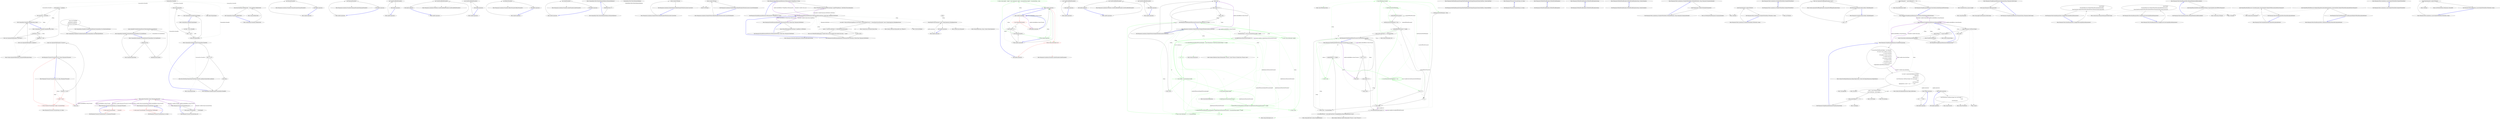 digraph  {
n35 [label="CommandLine.NameInfo", span=""];
n0 [cluster="CommandLine.NameInfo.NameInfo(string, string)", label="Entry CommandLine.NameInfo.NameInfo(string, string)", span="20-20"];
n1 [cluster="CommandLine.NameInfo.NameInfo(string, string)", label="shortName == null", span="22-22"];
n3 [cluster="CommandLine.NameInfo.NameInfo(string, string)", label="longName == null", span="23-23"];
n5 [cluster="CommandLine.NameInfo.NameInfo(string, string)", label="this.longName = longName", span="25-25"];
n6 [cluster="CommandLine.NameInfo.NameInfo(string, string)", label="this.shortName = shortName", span="26-26"];
n2 [cluster="CommandLine.NameInfo.NameInfo(string, string)", label="throw new ArgumentNullException(''shortName'');", span="22-22"];
n4 [cluster="CommandLine.NameInfo.NameInfo(string, string)", label="throw new ArgumentNullException(''longName'');", span="23-23"];
n7 [cluster="CommandLine.NameInfo.NameInfo(string, string)", label="Exit CommandLine.NameInfo.NameInfo(string, string)", span="20-20"];
n8 [cluster="System.ArgumentNullException.ArgumentNullException(string)", label="Entry System.ArgumentNullException.ArgumentNullException(string)", span="0-0"];
n9 [cluster="CommandLine.NameInfo.FromOptionSpecification(CommandLine.Core.OptionSpecification)", label="Entry CommandLine.NameInfo.FromOptionSpecification(CommandLine.Core.OptionSpecification)", span="60-60"];
n10 [cluster="CommandLine.NameInfo.FromOptionSpecification(CommandLine.Core.OptionSpecification)", label="return new NameInfo(\r\n                specification.LongName,\r\n                specification.ShortName);", span="62-64"];
n11 [cluster="CommandLine.NameInfo.FromOptionSpecification(CommandLine.Core.OptionSpecification)", label="Exit CommandLine.NameInfo.FromOptionSpecification(CommandLine.Core.OptionSpecification)", span="60-60"];
n12 [cluster="CommandLine.NameInfo.FromSpecification(CommandLine.Core.Specification)", label="Entry CommandLine.NameInfo.FromSpecification(CommandLine.Core.Specification)", span="67-67"];
n13 [cluster="CommandLine.NameInfo.FromSpecification(CommandLine.Core.Specification)", label="specification.Tag", span="69-69"];
n15 [cluster="CommandLine.NameInfo.FromSpecification(CommandLine.Core.Specification)", label="return NameInfo.FromOptionSpecification((OptionSpecification)specification);", span="72-72"];
n14 [cluster="CommandLine.NameInfo.FromSpecification(CommandLine.Core.Specification)", label="SpecificationType.Option", span="71-71"];
n16 [cluster="CommandLine.NameInfo.FromSpecification(CommandLine.Core.Specification)", label="return NameInfo.EmptyName;", span="74-74"];
n17 [cluster="CommandLine.NameInfo.FromSpecification(CommandLine.Core.Specification)", label="Exit CommandLine.NameInfo.FromSpecification(CommandLine.Core.Specification)", span="67-67"];
n18 [cluster="CommandLine.NameInfo.Equals(object)", label="Entry CommandLine.NameInfo.Equals(object)", span="83-83"];
n19 [cluster="CommandLine.NameInfo.Equals(object)", label="var other = obj as NameInfo", span="85-85"];
n22 [cluster="CommandLine.NameInfo.Equals(object)", label="return base.Equals(obj);", span="91-91"];
n20 [cluster="CommandLine.NameInfo.Equals(object)", label="other != null", span="86-86"];
n21 [cluster="CommandLine.NameInfo.Equals(object)", label="return this.Equals(other);", span="88-88"];
n23 [cluster="CommandLine.NameInfo.Equals(object)", label="Exit CommandLine.NameInfo.Equals(object)", span="83-83"];
n25 [cluster="object.Equals(object)", label="Entry object.Equals(object)", span="0-0"];
n24 [cluster="CommandLine.NameInfo.Equals(CommandLine.NameInfo)", label="Entry CommandLine.NameInfo.Equals(CommandLine.NameInfo)", span="108-108"];
n26 [cluster="CommandLine.NameInfo.GetHashCode()", label="Entry CommandLine.NameInfo.GetHashCode()", span="98-98"];
n27 [cluster="CommandLine.NameInfo.GetHashCode()", label="return this.ShortName.GetHashCode() ^ this.LongName.GetHashCode();", span="100-100"];
n28 [cluster="CommandLine.NameInfo.GetHashCode()", label="Exit CommandLine.NameInfo.GetHashCode()", span="98-98"];
n29 [cluster="string.GetHashCode()", label="Entry string.GetHashCode()", span="0-0"];
n30 [cluster="CommandLine.NameInfo.Equals(CommandLine.NameInfo)", label="other == null", span="110-110"];
n32 [cluster="CommandLine.NameInfo.Equals(CommandLine.NameInfo)", label="return this.ShortName.Equals(other.ShortName) && this.LongName.Equals(other.LongName);", span="115-115"];
n31 [cluster="CommandLine.NameInfo.Equals(CommandLine.NameInfo)", label="return false;", span="112-112"];
n33 [cluster="CommandLine.NameInfo.Equals(CommandLine.NameInfo)", label="Exit CommandLine.NameInfo.Equals(CommandLine.NameInfo)", span="108-108"];
n34 [cluster="string.Equals(string)", label="Entry string.Equals(string)", span="0-0"];
m0_7 [cluster="Humanizer.Localisation.Formatters.RussianFormatter.RussianFormatter()", file="Configurator.cs", label="Entry Humanizer.Localisation.Formatters.RussianFormatter.RussianFormatter()", span="4-4"];
m0_3 [cluster="Humanizer.Localisation.Formatters.RomanianFormatter.RomanianFormatter()", file="Configurator.cs", label="Entry Humanizer.Localisation.Formatters.RomanianFormatter.RomanianFormatter()", span="2-2"];
m0_19 [cluster="Humanizer.Localisation.Formatters.CzechSlovakPolishFormatter.CzechSlovakPolishFormatter()", file="Configurator.cs", label="Entry Humanizer.Localisation.Formatters.CzechSlovakPolishFormatter.CzechSlovakPolishFormatter()", span="2-2"];
m0_15 [cluster="Humanizer.Localisation.Formatters.HebrewFormatter.HebrewFormatter()", file="Configurator.cs", label="Entry Humanizer.Localisation.Formatters.HebrewFormatter.HebrewFormatter()", span="2-2"];
m0_11 [cluster="Humanizer.Localisation.Formatters.ArabicFormatter.ArabicFormatter()", file="Configurator.cs", label="Entry Humanizer.Localisation.Formatters.ArabicFormatter.ArabicFormatter()", span="2-2"];
m0_23 [cluster="lambda expression", file="Configurator.cs", label="Entry lambda expression", span="22-22"];
m0_0 [cluster="lambda expression", file="Configurator.cs", label="Entry lambda expression", span="16-16"];
m0_1 [cluster="lambda expression", file="Configurator.cs", label="new RomanianFormatter()", span="16-16"];
m0_2 [cluster="lambda expression", file="Configurator.cs", label="Exit lambda expression", span="16-16"];
m0_4 [cluster="lambda expression", file="Configurator.cs", label="Entry lambda expression", span="17-17"];
m0_5 [cluster="lambda expression", file="Configurator.cs", label="new RussianFormatter()", span="17-17"];
m0_6 [cluster="lambda expression", file="Configurator.cs", label="Exit lambda expression", span="17-17"];
m0_8 [cluster="lambda expression", file="Configurator.cs", label="Entry lambda expression", span="18-18"];
m0_9 [cluster="lambda expression", file="Configurator.cs", label="new ArabicFormatter()", span="18-18"];
m0_10 [cluster="lambda expression", file="Configurator.cs", label="Exit lambda expression", span="18-18"];
m0_12 [cluster="lambda expression", file="Configurator.cs", label="Entry lambda expression", span="19-19"];
m0_13 [cluster="lambda expression", file="Configurator.cs", label="new HebrewFormatter()", span="19-19"];
m0_14 [cluster="lambda expression", file="Configurator.cs", label="Exit lambda expression", span="19-19"];
m0_16 [cluster="lambda expression", file="Configurator.cs", label="Entry lambda expression", span="20-20"];
m0_17 [cluster="lambda expression", file="Configurator.cs", label="new CzechSlovakPolishFormatter()", span="20-20"];
m0_18 [cluster="lambda expression", file="Configurator.cs", label="Exit lambda expression", span="20-20"];
m0_20 [cluster="lambda expression", file="Configurator.cs", label="Entry lambda expression", span="21-21"];
m0_21 [cluster="lambda expression", file="Configurator.cs", label="new CzechSlovakPolishFormatter()", span="21-21"];
m0_22 [cluster="lambda expression", file="Configurator.cs", label="Exit lambda expression", span="21-21"];
m0_24 [cluster="lambda expression", file="Configurator.cs", label="new CzechSlovakPolishFormatter()", span="22-22"];
m0_25 [cluster="lambda expression", file="Configurator.cs", label="Exit lambda expression", span="22-22"];
m1_0 [cluster="CommandLine.Tests.Mocks.BooleanSetOptions.BooleanSetOptions()", file="DateHumanizeTests.cs", label="Entry CommandLine.Tests.Mocks.BooleanSetOptions.BooleanSetOptions()", span="35-35"];
m1_1 [cluster="CommandLine.Tests.Mocks.BooleanSetOptions.BooleanSetOptions()", file="DateHumanizeTests.cs", label="NonBooleanValue = 0", span="37-37"];
m1_2 [cluster="CommandLine.Tests.Mocks.BooleanSetOptions.BooleanSetOptions()", file="DateHumanizeTests.cs", label="Exit CommandLine.Tests.Mocks.BooleanSetOptions.BooleanSetOptions()", span="35-35"];
m1_3 [file="DateHumanizeTests.cs", label="CommandLine.Tests.Mocks.BooleanSetOptions", span=""];
m2_3 [cluster="int.ToString()", file="DefaultDateTimeHumanizeStrategy.cs", label="Entry int.ToString()", span="0-0"];
m2_0 [cluster="Humanizer.Localisation.NumberToWords.DefaultNumberToWordsConverter.Convert(int)", file="DefaultDateTimeHumanizeStrategy.cs", label="Entry Humanizer.Localisation.NumberToWords.DefaultNumberToWordsConverter.Convert(int)", span="4-4"];
m2_1 [cluster="Humanizer.Localisation.NumberToWords.DefaultNumberToWordsConverter.Convert(int)", file="DefaultDateTimeHumanizeStrategy.cs", label="return number.ToString();", span="6-6"];
m2_2 [cluster="Humanizer.Localisation.NumberToWords.DefaultNumberToWordsConverter.Convert(int)", file="DefaultDateTimeHumanizeStrategy.cs", label="Exit Humanizer.Localisation.NumberToWords.DefaultNumberToWordsConverter.Convert(int)", span="4-4"];
m2_4 [cluster="Humanizer.Localisation.NumberToWords.DefaultNumberToWordsConverter.ConvertToOrdinal(int)", file="DefaultDateTimeHumanizeStrategy.cs", label="Entry Humanizer.Localisation.NumberToWords.DefaultNumberToWordsConverter.ConvertToOrdinal(int)", span="9-9"];
m2_5 [cluster="Humanizer.Localisation.NumberToWords.DefaultNumberToWordsConverter.ConvertToOrdinal(int)", file="DefaultDateTimeHumanizeStrategy.cs", label="return number.ToString();", span="11-11"];
m2_6 [cluster="Humanizer.Localisation.NumberToWords.DefaultNumberToWordsConverter.ConvertToOrdinal(int)", file="DefaultDateTimeHumanizeStrategy.cs", label="Exit Humanizer.Localisation.NumberToWords.DefaultNumberToWordsConverter.ConvertToOrdinal(int)", span="9-9"];
m4_0 [cluster="Humanizer.EnumDehumanizeExtensions.DehumanizeTo<TTargetEnum>(string)", file="EnumDehumanizeExtensions.cs", label="Entry Humanizer.EnumDehumanizeExtensions.DehumanizeTo<TTargetEnum>(string)", span="15-15"];
m4_1 [cluster="Humanizer.EnumDehumanizeExtensions.DehumanizeTo<TTargetEnum>(string)", file="EnumDehumanizeExtensions.cs", label="return (TTargetEnum)DehumanizeToPrivate(input, typeof(TTargetEnum), OnNoMatch.ThrowsException);", span="18-18"];
m4_2 [cluster="Humanizer.EnumDehumanizeExtensions.DehumanizeTo<TTargetEnum>(string)", file="EnumDehumanizeExtensions.cs", label="Exit Humanizer.EnumDehumanizeExtensions.DehumanizeTo<TTargetEnum>(string)", span="15-15"];
m4_4 [cluster="Humanizer.EnumDehumanizeExtensions.DehumanizeTo(string, System.Type, Humanizer.OnNoMatch)", file="EnumDehumanizeExtensions.cs", label="Entry Humanizer.EnumDehumanizeExtensions.DehumanizeTo(string, System.Type, Humanizer.OnNoMatch)", span="30-30"];
m4_5 [cluster="Humanizer.EnumDehumanizeExtensions.DehumanizeTo(string, System.Type, Humanizer.OnNoMatch)", file="EnumDehumanizeExtensions.cs", label="return (Enum)DehumanizeToPrivate(input, targetEnum, onNoMatch);", span="32-32"];
m4_6 [cluster="Humanizer.EnumDehumanizeExtensions.DehumanizeTo(string, System.Type, Humanizer.OnNoMatch)", file="EnumDehumanizeExtensions.cs", label="Exit Humanizer.EnumDehumanizeExtensions.DehumanizeTo(string, System.Type, Humanizer.OnNoMatch)", span="30-30"];
m4_3 [cluster="Humanizer.EnumDehumanizeExtensions.DehumanizeToPrivate(string, System.Type, Humanizer.OnNoMatch)", file="EnumDehumanizeExtensions.cs", label="Entry Humanizer.EnumDehumanizeExtensions.DehumanizeToPrivate(string, System.Type, Humanizer.OnNoMatch)", span="35-35"];
m4_7 [cluster="Humanizer.EnumDehumanizeExtensions.DehumanizeToPrivate(string, System.Type, Humanizer.OnNoMatch)", file="EnumDehumanizeExtensions.cs", label="var match = Enum.GetValues(targetEnum).Cast<Enum>().FirstOrDefault(value => string.Equals(value.Humanize(), input, StringComparison.OrdinalIgnoreCase))", span="37-37"];
m4_8 [cluster="Humanizer.EnumDehumanizeExtensions.DehumanizeToPrivate(string, System.Type, Humanizer.OnNoMatch)", file="EnumDehumanizeExtensions.cs", label="match == null && onNoMatch == OnNoMatch.ThrowsException", span="39-39"];
m4_9 [cluster="Humanizer.EnumDehumanizeExtensions.DehumanizeToPrivate(string, System.Type, Humanizer.OnNoMatch)", file="EnumDehumanizeExtensions.cs", label="throw new NoMatchFoundException(''Couldn't find any enum member that matches the string '' + input);", span="40-40"];
m4_10 [cluster="Humanizer.EnumDehumanizeExtensions.DehumanizeToPrivate(string, System.Type, Humanizer.OnNoMatch)", file="EnumDehumanizeExtensions.cs", label="return match;", span="42-42"];
m4_11 [cluster="Humanizer.EnumDehumanizeExtensions.DehumanizeToPrivate(string, System.Type, Humanizer.OnNoMatch)", file="EnumDehumanizeExtensions.cs", label="Exit Humanizer.EnumDehumanizeExtensions.DehumanizeToPrivate(string, System.Type, Humanizer.OnNoMatch)", span="35-35"];
m4_12 [cluster="System.Enum.GetValues(System.Type)", file="EnumDehumanizeExtensions.cs", label="Entry System.Enum.GetValues(System.Type)", span="0-0"];
m4_13 [cluster="System.Collections.IEnumerable.Cast<TResult>()", file="EnumDehumanizeExtensions.cs", label="Entry System.Collections.IEnumerable.Cast<TResult>()", span="0-0"];
m4_15 [cluster="Humanizer.NoMatchFoundException.NoMatchFoundException(string)", file="EnumDehumanizeExtensions.cs", label="Entry Humanizer.NoMatchFoundException.NoMatchFoundException(string)", span="13-13"];
m4_19 [cluster="System.Enum.Humanize()", file="EnumDehumanizeExtensions.cs", label="Entry System.Enum.Humanize()", span="15-15"];
m4_16 [cluster="lambda expression", file="EnumDehumanizeExtensions.cs", label="Entry lambda expression", span="37-37"];
m4_17 [cluster="lambda expression", file="EnumDehumanizeExtensions.cs", label="string.Equals(value.Humanize(), input, StringComparison.OrdinalIgnoreCase)", span="37-37"];
m4_18 [cluster="lambda expression", file="EnumDehumanizeExtensions.cs", label="Exit lambda expression", span="37-37"];
m4_20 [cluster="string.Equals(string, string, System.StringComparison)", file="EnumDehumanizeExtensions.cs", label="Entry string.Equals(string, string, System.StringComparison)", span="0-0"];
m4_14 [cluster="Unk.FirstOrDefault", file="EnumDehumanizeExtensions.cs", label="Entry Unk.FirstOrDefault", span=""];
m4_21 [file="EnumDehumanizeExtensions.cs", label=string, span=""];
m6_7 [cluster="Humanizer.FixedLengthTruncator.Truncate(string, int, string)", color=green, community=0, file="FixedLengthTruncator.cs", label="0: return value.Length > length ? value.Substring(0, length - truncationString.Length) + truncationString : value;", span="18-18"];
m6_3 [cluster="Humanizer.FixedLengthTruncator.Truncate(string, int, string)", file="FixedLengthTruncator.cs", label="value.Length == 0", span="12-12"];
m6_0 [cluster="lambda expression", file="FixedLengthTruncator.cs", label="Entry lambda expression", span="16-16"];
m6_6 [cluster="lambda expression", color=green, community=0, file="FixedLengthTruncator.cs", label="0: Exit lambda expression", span="17-17"];
m6_5 [cluster="lambda expression", file="FixedLengthTruncator.cs", label="new RussianFormatter()", span="17-17"];
m6_1 [cluster="lambda expression", color=red, community=0, file="FixedLengthTruncator.cs", label="0: new RomanianFormatter()", span="16-16"];
m6_4 [cluster="lambda expression", file="FixedLengthTruncator.cs", label="Entry lambda expression", span="17-17"];
m6_2 [cluster="lambda expression", file="FixedLengthTruncator.cs", label="Exit lambda expression", span="16-16"];
m6_8 [cluster="lambda expression", file="FixedLengthTruncator.cs", label="Entry lambda expression", span="18-18"];
m6_15 [cluster="Humanizer.Localisation.Formatters.CzechSlovakPolishFormatter.CzechSlovakPolishFormatter()", file="FixedLengthTruncator.cs", label="Entry Humanizer.Localisation.Formatters.CzechSlovakPolishFormatter.CzechSlovakPolishFormatter()", span="2-2"];
m6_11 [cluster="Humanizer.Localisation.Formatters.ArabicFormatter.ArabicFormatter()", file="FixedLengthTruncator.cs", label="Entry Humanizer.Localisation.Formatters.ArabicFormatter.ArabicFormatter()", span="2-2"];
m6_19 [cluster="lambda expression", file="FixedLengthTruncator.cs", label="Entry lambda expression", span="21-21"];
m6_9 [cluster="string.Substring(int, int)", color=red, community=0, file="FixedLengthTruncator.cs", label="2: Entry string.Substring(int, int)", span="0-0"];
m6_10 [cluster="lambda expression", file="FixedLengthTruncator.cs", label="Exit lambda expression", span="18-18"];
m6_12 [cluster="lambda expression", file="FixedLengthTruncator.cs", label="Entry lambda expression", span="19-19"];
m6_13 [cluster="lambda expression", file="FixedLengthTruncator.cs", label="new CzechSlovakPolishFormatter()", span="19-19"];
m6_14 [cluster="lambda expression", file="FixedLengthTruncator.cs", label="Exit lambda expression", span="19-19"];
m6_16 [cluster="lambda expression", file="FixedLengthTruncator.cs", label="Entry lambda expression", span="20-20"];
m6_17 [cluster="lambda expression", file="FixedLengthTruncator.cs", label="new CzechSlovakPolishFormatter()", span="20-20"];
m6_18 [cluster="lambda expression", file="FixedLengthTruncator.cs", label="Exit lambda expression", span="20-20"];
m6_20 [cluster="lambda expression", file="FixedLengthTruncator.cs", label="new CzechSlovakPolishFormatter()", span="21-21"];
m6_21 [cluster="lambda expression", file="FixedLengthTruncator.cs", label="Exit lambda expression", span="21-21"];
m7_2 [cluster="Humanizer.FixedNumberOfCharactersTruncator.Truncate(string, int, string)", file="FixedNumberOfCharactersTruncator.cs", label="return null;", span="13-13"];
m7_3 [cluster="Humanizer.FixedNumberOfCharactersTruncator.Truncate(string, int, string)", file="FixedNumberOfCharactersTruncator.cs", label="value.Length == 0", span="15-15"];
m7_0 [cluster="Humanizer.Localisation.NumberToWords.INumberToWordsConverter.Convert(int)", file="FixedNumberOfCharactersTruncator.cs", label="Entry Humanizer.Localisation.NumberToWords.INumberToWordsConverter.Convert(int)", span="12-12"];
m7_6 [cluster="Humanizer.FixedNumberOfCharactersTruncator.Truncate(string, int, string)", color=green, community=0, file="FixedNumberOfCharactersTruncator.cs", label="0: return value.Substring(0, length);", span="19-19"];
m7_5 [cluster="Humanizer.FixedNumberOfCharactersTruncator.Truncate(string, int, string)", file="FixedNumberOfCharactersTruncator.cs", label="truncationString == null || truncationString.Length > length", span="18-18"];
m7_8 [cluster="Humanizer.FixedNumberOfCharactersTruncator.Truncate(string, int, string)", color=green, community=0, file="FixedNumberOfCharactersTruncator.cs", label="2: var numberOfCharactersEqualToTruncateLength = value.ToCharArray().Count(Char.IsLetterOrDigit) == length", span="23-23"];
m7_7 [cluster="Humanizer.FixedNumberOfCharactersTruncator.Truncate(string, int, string)", file="FixedNumberOfCharactersTruncator.cs", label="var alphaNumericalCharactersProcessed = 0", span="21-21"];
m7_9 [cluster="Humanizer.FixedNumberOfCharactersTruncator.Truncate(string, int, string)", color=green, community=0, file="FixedNumberOfCharactersTruncator.cs", label="2: var i = 0", span="25-25"];
m7_13 [cluster="Humanizer.FixedNumberOfCharactersTruncator.Truncate(string, int, string)", color=green, community=0, file="FixedNumberOfCharactersTruncator.cs", label="1: numberOfCharactersEqualToTruncateLength && alphaNumericalCharactersProcessed == length", span="30-30"];
m7_15 [cluster="Humanizer.FixedNumberOfCharactersTruncator.Truncate(string, int, string)", color=green, community=0, file="FixedNumberOfCharactersTruncator.cs", label="2: !numberOfCharactersEqualToTruncateLength && alphaNumericalCharactersProcessed + truncationString.Length == length", span="33-33"];
m7_10 [cluster="Humanizer.FixedNumberOfCharactersTruncator.Truncate(string, int, string)", color=green, community=0, file="FixedNumberOfCharactersTruncator.cs", label="1: i < value.Length - truncationString.Length", span="25-25"];
m7_17 [cluster="Humanizer.FixedNumberOfCharactersTruncator.Truncate(string, int, string)", color=green, community=0, file="FixedNumberOfCharactersTruncator.cs", label="2: i++", span="25-25"];
m7_11 [cluster="Humanizer.FixedNumberOfCharactersTruncator.Truncate(string, int, string)", color=green, community=0, file="FixedNumberOfCharactersTruncator.cs", label="2: Char.IsLetterOrDigit(value[i])", span="27-27"];
m7_18 [cluster="Humanizer.FixedNumberOfCharactersTruncator.Truncate(string, int, string)", file="FixedNumberOfCharactersTruncator.cs", label="return value;", span="37-37"];
m7_12 [cluster="Humanizer.FixedNumberOfCharactersTruncator.Truncate(string, int, string)", color=green, community=0, file="FixedNumberOfCharactersTruncator.cs", label="2: alphaNumericalCharactersProcessed++", span="28-28"];
m7_14 [cluster="Humanizer.FixedNumberOfCharactersTruncator.Truncate(string, int, string)", color=green, community=0, file="FixedNumberOfCharactersTruncator.cs", label="3: return value;", span="31-31"];
m7_16 [cluster="Humanizer.FixedNumberOfCharactersTruncator.Truncate(string, int, string)", color=green, community=0, file="FixedNumberOfCharactersTruncator.cs", label="0: return value.Substring(0, i + 1) + truncationString;", span="34-34"];
m7_1 [cluster="Humanizer.Localisation.NumberToWords.INumberToWordsConverter.Convert(int)", file="FixedNumberOfCharactersTruncator.cs", label="Exit Humanizer.Localisation.NumberToWords.INumberToWordsConverter.Convert(int)", span="12-12"];
m7_4 [cluster="Humanizer.FixedNumberOfCharactersTruncator.Truncate(string, int, string)", file="FixedNumberOfCharactersTruncator.cs", label="return value;", span="16-16"];
m7_19 [cluster="Humanizer.FixedNumberOfCharactersTruncator.Truncate(string, int, string)", file="FixedNumberOfCharactersTruncator.cs", label="Exit Humanizer.FixedNumberOfCharactersTruncator.Truncate(string, int, string)", span="10-10"];
m7_22 [cluster="System.Collections.Generic.IEnumerable<TSource>.Count<TSource>(System.Func<TSource, bool>)", file="FixedNumberOfCharactersTruncator.cs", label="Entry System.Collections.Generic.IEnumerable<TSource>.Count<TSource>(System.Func<TSource, bool>)", span="0-0"];
m7_23 [cluster="char.IsLetterOrDigit(char)", file="FixedNumberOfCharactersTruncator.cs", label="Entry char.IsLetterOrDigit(char)", span="0-0"];
m7_20 [cluster="string.Substring(int, int)", file="FixedNumberOfCharactersTruncator.cs", label="Entry string.Substring(int, int)", span="0-0"];
m7_21 [cluster="string.ToCharArray()", file="FixedNumberOfCharactersTruncator.cs", label="Entry string.ToCharArray()", span="0-0"];
m8_24 [cluster="char.IsWhiteSpace(char)", file="FixedNumberOfWordsTruncator.cs", label="Entry char.IsWhiteSpace(char)", span="0-0"];
m8_22 [cluster="string.Split(char[], System.StringSplitOptions)", file="FixedNumberOfWordsTruncator.cs", label="Entry string.Split(char[], System.StringSplitOptions)", span="0-0"];
m8_0 [cluster="Humanizer.FixedNumberOfWordsTruncator.Truncate(string, int, string)", file="FixedNumberOfWordsTruncator.cs", label="Entry Humanizer.FixedNumberOfWordsTruncator.Truncate(string, int, string)", span="10-10"];
m8_8 [cluster="Humanizer.FixedNumberOfWordsTruncator.Truncate(string, int, string)", color=green, community=0, file="FixedNumberOfWordsTruncator.cs", label="3: return value;", span="22-22"];
m8_7 [cluster="Humanizer.FixedNumberOfWordsTruncator.Truncate(string, int, string)", file="FixedNumberOfWordsTruncator.cs", label="numberOfWords <= length", span="21-21"];
m8_12 [cluster="Humanizer.FixedNumberOfWordsTruncator.Truncate(string, int, string)", color=green, community=0, file="FixedNumberOfWordsTruncator.cs", label="2: Char.IsWhiteSpace(value[i])", span="28-28"];
m8_11 [cluster="Humanizer.FixedNumberOfWordsTruncator.Truncate(string, int, string)", file="FixedNumberOfWordsTruncator.cs", label="i < value.Length", span="26-26"];
m8_10 [cluster="Humanizer.FixedNumberOfWordsTruncator.Truncate(string, int, string)", file="FixedNumberOfWordsTruncator.cs", label="var i = 0", span="26-26"];
m8_13 [cluster="Humanizer.FixedNumberOfWordsTruncator.Truncate(string, int, string)", color=green, community=0, file="FixedNumberOfWordsTruncator.cs", label="1: !lastCharactersWasWhiteSpace", span="30-30"];
m8_18 [cluster="Humanizer.FixedNumberOfWordsTruncator.Truncate(string, int, string)", file="FixedNumberOfWordsTruncator.cs", label="lastCharactersWasWhiteSpace = false", span="40-40"];
m8_9 [cluster="Humanizer.FixedNumberOfWordsTruncator.Truncate(string, int, string)", color=green, community=0, file="FixedNumberOfWordsTruncator.cs", label="2: var lastCharactersWasWhiteSpace = true", span="24-24"];
m8_14 [cluster="Humanizer.FixedNumberOfWordsTruncator.Truncate(string, int, string)", file="FixedNumberOfWordsTruncator.cs", label="numberOfWordsProcessed++", span="31-31"];
m8_15 [cluster="Humanizer.FixedNumberOfWordsTruncator.Truncate(string, int, string)", file="FixedNumberOfWordsTruncator.cs", label="lastCharactersWasWhiteSpace = true", span="33-33"];
m8_1 [cluster="Humanizer.FixedNumberOfWordsTruncator.Truncate(string, int, string)", file="FixedNumberOfWordsTruncator.cs", label="value == null", span="12-12"];
m8_3 [cluster="Humanizer.FixedNumberOfWordsTruncator.Truncate(string, int, string)", file="FixedNumberOfWordsTruncator.cs", label="value.Length == 0", span="15-15"];
m8_4 [cluster="Humanizer.FixedNumberOfWordsTruncator.Truncate(string, int, string)", file="FixedNumberOfWordsTruncator.cs", label="return value;", span="16-16"];
m8_6 [cluster="Humanizer.FixedNumberOfWordsTruncator.Truncate(string, int, string)", file="FixedNumberOfWordsTruncator.cs", label="var numberOfWords = value.Split((char[])null, StringSplitOptions.RemoveEmptyEntries).Count()", span="19-19"];
m8_16 [cluster="Humanizer.FixedNumberOfWordsTruncator.Truncate(string, int, string)", file="FixedNumberOfWordsTruncator.cs", label="numberOfWordsProcessed == length", span="35-35"];
m8_17 [cluster="Humanizer.FixedNumberOfWordsTruncator.Truncate(string, int, string)", file="FixedNumberOfWordsTruncator.cs", label="return value.Substring(0, i) + truncationString;", span="36-36"];
m8_20 [cluster="Humanizer.FixedNumberOfWordsTruncator.Truncate(string, int, string)", file="FixedNumberOfWordsTruncator.cs", label="return value + truncationString;", span="44-44"];
m8_2 [cluster="Humanizer.FixedNumberOfWordsTruncator.Truncate(string, int, string)", file="FixedNumberOfWordsTruncator.cs", label="return null;", span="13-13"];
m8_19 [cluster="Humanizer.FixedNumberOfWordsTruncator.Truncate(string, int, string)", file="FixedNumberOfWordsTruncator.cs", label="i++", span="26-26"];
m8_5 [cluster="Humanizer.FixedNumberOfWordsTruncator.Truncate(string, int, string)", file="FixedNumberOfWordsTruncator.cs", label="var numberOfWordsProcessed = 0", span="18-18"];
m8_21 [cluster="Humanizer.FixedNumberOfWordsTruncator.Truncate(string, int, string)", file="FixedNumberOfWordsTruncator.cs", label="Exit Humanizer.FixedNumberOfWordsTruncator.Truncate(string, int, string)", span="10-10"];
m8_25 [cluster="string.Substring(int, int)", file="FixedNumberOfWordsTruncator.cs", label="Entry string.Substring(int, int)", span="0-0"];
m8_23 [cluster="System.Collections.Generic.IEnumerable<TSource>.Count<TSource>()", file="FixedNumberOfWordsTruncator.cs", label="Entry System.Collections.Generic.IEnumerable<TSource>.Count<TSource>()", span="0-0"];
m9_0 [cluster="Humanizer.DateTimeHumanizeStrategy.IDateTimeHumanizeStrategy.Humanize(System.DateTime, System.DateTime)", file="IDateTimeHumanizeStrategy.cs", label="Entry Humanizer.DateTimeHumanizeStrategy.IDateTimeHumanizeStrategy.Humanize(System.DateTime, System.DateTime)", span="6-6"];
m9_1 [cluster="Humanizer.DateTimeHumanizeStrategy.IDateTimeHumanizeStrategy.Humanize(System.DateTime, System.DateTime)", file="IDateTimeHumanizeStrategy.cs", label="Exit Humanizer.DateTimeHumanizeStrategy.IDateTimeHumanizeStrategy.Humanize(System.DateTime, System.DateTime)", span="6-6"];
m11_0 [cluster="Humanizer.ITruncator.Truncate(string, int, string)", file="ITruncator.cs", label="Entry Humanizer.ITruncator.Truncate(string, int, string)", span="14-14"];
m11_1 [cluster="Humanizer.ITruncator.Truncate(string, int, string)", file="ITruncator.cs", label="Exit Humanizer.ITruncator.Truncate(string, int, string)", span="14-14"];
m12_0 [cluster="Humanizer.NoMatchFoundException.NoMatchFoundException()", file="NoMatchFoundException.cs", label="Entry Humanizer.NoMatchFoundException.NoMatchFoundException()", span="9-9"];
m12_1 [cluster="Humanizer.NoMatchFoundException.NoMatchFoundException()", file="NoMatchFoundException.cs", label="Exit Humanizer.NoMatchFoundException.NoMatchFoundException()", span="9-9"];
m12_2 [cluster="Humanizer.NoMatchFoundException.NoMatchFoundException(string)", file="NoMatchFoundException.cs", label="Entry Humanizer.NoMatchFoundException.NoMatchFoundException(string)", span="13-13"];
m12_3 [cluster="Humanizer.NoMatchFoundException.NoMatchFoundException(string)", file="NoMatchFoundException.cs", label="Exit Humanizer.NoMatchFoundException.NoMatchFoundException(string)", span="13-13"];
m12_4 [cluster="Humanizer.NoMatchFoundException.NoMatchFoundException(string, System.Exception)", file="NoMatchFoundException.cs", label="Entry Humanizer.NoMatchFoundException.NoMatchFoundException(string, System.Exception)", span="18-18"];
m12_5 [cluster="Humanizer.NoMatchFoundException.NoMatchFoundException(string, System.Exception)", file="NoMatchFoundException.cs", label="Exit Humanizer.NoMatchFoundException.NoMatchFoundException(string, System.Exception)", span="18-18"];
m13_7 [cluster="Humanizer.Tests.Localisation.es.NumberToWordsTests.ToOrdinalWords(int, string, Humanizer.GrammaticalGender)", file="NumberToWordsTests.cs", label="Entry Humanizer.Tests.Localisation.es.NumberToWordsTests.ToOrdinalWords(int, string, Humanizer.GrammaticalGender)", span="56-56"];
m13_8 [cluster="Humanizer.Tests.Localisation.es.NumberToWordsTests.ToOrdinalWords(int, string, Humanizer.GrammaticalGender)", file="NumberToWordsTests.cs", label="Assert.Equal(words, number.ToOrdinalWords(gender))", span="58-58"];
m13_9 [cluster="Humanizer.Tests.Localisation.es.NumberToWordsTests.ToOrdinalWords(int, string, Humanizer.GrammaticalGender)", file="NumberToWordsTests.cs", label="Exit Humanizer.Tests.Localisation.es.NumberToWordsTests.ToOrdinalWords(int, string, Humanizer.GrammaticalGender)", span="56-56"];
m13_2 [cluster="Humanizer.Tests.Localisation.es.NumberToWordsTests.ToWords(int, string)", file="NumberToWordsTests.cs", label="Entry Humanizer.Tests.Localisation.es.NumberToWordsTests.ToWords(int, string)", span="45-45"];
m13_3 [cluster="Humanizer.Tests.Localisation.es.NumberToWordsTests.ToWords(int, string)", file="NumberToWordsTests.cs", label="Assert.Equal(expected, number.ToWords())", span="47-47"];
m13_4 [cluster="Humanizer.Tests.Localisation.es.NumberToWordsTests.ToWords(int, string)", file="NumberToWordsTests.cs", label="Exit Humanizer.Tests.Localisation.es.NumberToWordsTests.ToWords(int, string)", span="45-45"];
m13_0 [cluster="Humanizer.Tests.Localisation.es.NumberToWordsTests.NumberToWordsTests()", file="NumberToWordsTests.cs", label="Entry Humanizer.Tests.Localisation.es.NumberToWordsTests.NumberToWordsTests()", span="7-7"];
m13_1 [cluster="Humanizer.Tests.Localisation.es.NumberToWordsTests.NumberToWordsTests()", file="NumberToWordsTests.cs", label="Exit Humanizer.Tests.Localisation.es.NumberToWordsTests.NumberToWordsTests()", span="7-7"];
m13_6 [cluster="Unk.Equal", file="NumberToWordsTests.cs", label="Entry Unk.Equal", span=""];
m13_5 [cluster="int.ToWords()", file="NumberToWordsTests.cs", label="Entry int.ToWords()", span="32-32"];
m13_10 [cluster="int.ToOrdinalWords(Humanizer.GrammaticalGender)", file="NumberToWordsTests.cs", label="Entry int.ToOrdinalWords(Humanizer.GrammaticalGender)", span="79-79"];
m14_4 [cluster="System.ArgumentOutOfRangeException.ArgumentOutOfRangeException(string)", file="ResourceKeys.Common.cs", label="Entry System.ArgumentOutOfRangeException.ArgumentOutOfRangeException(string)", span="0-0"];
m14_0 [cluster="Humanizer.Localisation.ResourceKeys.ValidateRange(int)", file="ResourceKeys.Common.cs", label="Entry Humanizer.Localisation.ResourceKeys.ValidateRange(int)", span="9-9"];
m14_1 [cluster="Humanizer.Localisation.ResourceKeys.ValidateRange(int)", file="ResourceKeys.Common.cs", label="count < 0", span="11-11"];
m14_2 [cluster="Humanizer.Localisation.ResourceKeys.ValidateRange(int)", file="ResourceKeys.Common.cs", label="throw new ArgumentOutOfRangeException(''count'');", span="12-12"];
m14_3 [cluster="Humanizer.Localisation.ResourceKeys.ValidateRange(int)", file="ResourceKeys.Common.cs", label="Exit Humanizer.Localisation.ResourceKeys.ValidateRange(int)", span="9-9"];
m20_3 [cluster="string.Split(params char[])", file="StringHumanizeExtensions.cs", label="Entry string.Split(params char[])", span="0-0"];
m20_35 [cluster="Humanizer.StringHumanizeExtensions.Humanize(string, Humanizer.LetterCasing)", file="StringHumanizeExtensions.cs", label="Entry Humanizer.StringHumanizeExtensions.Humanize(string, Humanizer.LetterCasing)", span="62-62"];
m20_36 [cluster="Humanizer.StringHumanizeExtensions.Humanize(string, Humanizer.LetterCasing)", file="StringHumanizeExtensions.cs", label="return input.Humanize().ApplyCase(casing);", span="64-64"];
m20_37 [cluster="Humanizer.StringHumanizeExtensions.Humanize(string, Humanizer.LetterCasing)", file="StringHumanizeExtensions.cs", label="Exit Humanizer.StringHumanizeExtensions.Humanize(string, Humanizer.LetterCasing)", span="62-62"];
m20_17 [cluster="Unk.Replace", file="StringHumanizeExtensions.cs", label="Entry Unk.Replace", span=""];
m20_38 [cluster="string.Humanize()", file="StringHumanizeExtensions.cs", label="Entry string.Humanize()", span="44-44"];
m20_0 [cluster="Humanizer.StringHumanizeExtensions.FromUnderscoreDashSeparatedWords(string)", file="StringHumanizeExtensions.cs", label="Entry Humanizer.StringHumanizeExtensions.FromUnderscoreDashSeparatedWords(string)", span="8-8"];
m20_1 [cluster="Humanizer.StringHumanizeExtensions.FromUnderscoreDashSeparatedWords(string)", file="StringHumanizeExtensions.cs", label="return String.Join('' '', input.Split(new[] {'_', '-'}));", span="10-10"];
m20_2 [cluster="Humanizer.StringHumanizeExtensions.FromUnderscoreDashSeparatedWords(string)", file="StringHumanizeExtensions.cs", label="Exit Humanizer.StringHumanizeExtensions.FromUnderscoreDashSeparatedWords(string)", span="8-8"];
m20_11 [cluster="System.Text.RegularExpressions.Regex.Regex(string, System.Text.RegularExpressions.RegexOptions)", file="StringHumanizeExtensions.cs", label="Entry System.Text.RegularExpressions.Regex.Regex(string, System.Text.RegularExpressions.RegexOptions)", span="0-0"];
m20_39 [cluster="string.ApplyCase(Humanizer.LetterCasing)", file="StringHumanizeExtensions.cs", label="Entry string.ApplyCase(Humanizer.LetterCasing)", span="15-15"];
m20_34 [cluster="string.Contains(string)", file="StringHumanizeExtensions.cs", label="Entry string.Contains(string)", span="0-0"];
m20_23 [cluster="string.ToLower()", file="StringHumanizeExtensions.cs", label="Entry string.ToLower()", span="0-0"];
m20_16 [cluster="Unk.Substring", file="StringHumanizeExtensions.cs", label="Entry Unk.Substring", span=""];
m20_4 [cluster="string.Join(string, params string[])", file="StringHumanizeExtensions.cs", label="Entry string.Join(string, params string[])", span="0-0"];
m20_5 [cluster="Humanizer.StringHumanizeExtensions.FromPascalCase(string)", file="StringHumanizeExtensions.cs", label="Entry Humanizer.StringHumanizeExtensions.FromPascalCase(string)", span="13-13"];
m20_6 [cluster="Humanizer.StringHumanizeExtensions.FromPascalCase(string)", file="StringHumanizeExtensions.cs", label="var pascalCaseWordBoundaryRegex = new Regex(@''\r\n(?# word to word, number or acronym)\r\n(?<=[a-z])(?=[A-Z0-9])|\r\n(?# number to word or acronym)\r\n(?<=[0-9])(?=[A-Za-z])|\r\n(?# acronym to number)\r\n(?<=[A-Z])(?=[0-9])|\r\n(?# acronym to word)\r\n(?<=[A-Z])(?=[A-Z][a-z])\r\n'', RegexOptions.IgnorePatternWhitespace)", span="15-24"];
m20_7 [cluster="Humanizer.StringHumanizeExtensions.FromPascalCase(string)", file="StringHumanizeExtensions.cs", label="var result = pascalCaseWordBoundaryRegex\r\n                .Split(input)\r\n                .Select(word =>\r\n                    word.ToCharArray().All(Char.IsUpper) && word.Length > 1\r\n                        ? word\r\n                        : word.ToLower())\r\n                .Aggregate((res, word) => res + '' '' + word)", span="26-32"];
m20_8 [cluster="Humanizer.StringHumanizeExtensions.FromPascalCase(string)", file="StringHumanizeExtensions.cs", label="result = Char.ToUpper(result[0]) +\r\n                result.Substring(1, result.Length - 1)", span="34-35"];
m20_9 [cluster="Humanizer.StringHumanizeExtensions.FromPascalCase(string)", file="StringHumanizeExtensions.cs", label="return result.Replace('' i '', '' I '');", span="36-36"];
m20_10 [cluster="Humanizer.StringHumanizeExtensions.FromPascalCase(string)", file="StringHumanizeExtensions.cs", label="Exit Humanizer.StringHumanizeExtensions.FromPascalCase(string)", span="13-13"];
m20_21 [cluster="string.ToCharArray()", file="StringHumanizeExtensions.cs", label="Entry string.ToCharArray()", span="0-0"];
m20_27 [cluster="Humanizer.StringHumanizeExtensions.Humanize(string)", file="StringHumanizeExtensions.cs", label="Entry Humanizer.StringHumanizeExtensions.Humanize(string)", span="44-44"];
m20_28 [cluster="Humanizer.StringHumanizeExtensions.Humanize(string)", file="StringHumanizeExtensions.cs", label="input.ToCharArray().All(Char.IsUpper)", span="47-47"];
m20_29 [cluster="Humanizer.StringHumanizeExtensions.Humanize(string)", file="StringHumanizeExtensions.cs", label="return input;", span="48-48"];
m20_30 [cluster="Humanizer.StringHumanizeExtensions.Humanize(string)", file="StringHumanizeExtensions.cs", label="input.Contains(''_'') || input.Contains(''-'')", span="50-50"];
m20_31 [cluster="Humanizer.StringHumanizeExtensions.Humanize(string)", file="StringHumanizeExtensions.cs", label="return FromUnderscoreDashSeparatedWords(input);", span="51-51"];
m20_32 [cluster="Humanizer.StringHumanizeExtensions.Humanize(string)", file="StringHumanizeExtensions.cs", label="return FromPascalCase(input);", span="53-53"];
m20_33 [cluster="Humanizer.StringHumanizeExtensions.Humanize(string)", file="StringHumanizeExtensions.cs", label="Exit Humanizer.StringHumanizeExtensions.Humanize(string)", span="44-44"];
m20_15 [cluster="Unk.ToUpper", file="StringHumanizeExtensions.cs", label="Entry Unk.ToUpper", span=""];
m20_12 [cluster="System.Text.RegularExpressions.Regex.Split(string)", file="StringHumanizeExtensions.cs", label="Entry System.Text.RegularExpressions.Regex.Split(string)", span="0-0"];
m20_24 [cluster="lambda expression", file="StringHumanizeExtensions.cs", label="Entry lambda expression", span="32-32"];
m20_18 [cluster="lambda expression", file="StringHumanizeExtensions.cs", label="Entry lambda expression", span="28-31"];
m20_19 [cluster="lambda expression", file="StringHumanizeExtensions.cs", label="word.ToCharArray().All(Char.IsUpper) && word.Length > 1\r\n                        ? word\r\n                        : word.ToLower()", span="29-31"];
m20_20 [cluster="lambda expression", file="StringHumanizeExtensions.cs", label="Exit lambda expression", span="28-31"];
m20_25 [cluster="lambda expression", file="StringHumanizeExtensions.cs", label="res + '' '' + word", span="32-32"];
m20_26 [cluster="lambda expression", file="StringHumanizeExtensions.cs", label="Exit lambda expression", span="32-32"];
m20_14 [cluster="Unk.Aggregate", file="StringHumanizeExtensions.cs", label="Entry Unk.Aggregate", span=""];
m20_22 [cluster="Unk.All", file="StringHumanizeExtensions.cs", label="Entry Unk.All", span=""];
m20_13 [cluster="Unk.Select", file="StringHumanizeExtensions.cs", label="Entry Unk.Select", span=""];
m23_15 [cluster="Humanizer.Tests.EnumHumanizeTests.AllCapitalMembersAreReturnedAsIs()", file="To.cs", label="Entry Humanizer.Tests.EnumHumanizeTests.AllCapitalMembersAreReturnedAsIs()", span="35-35"];
m23_16 [cluster="Humanizer.Tests.EnumHumanizeTests.AllCapitalMembersAreReturnedAsIs()", file="To.cs", label="Assert.Equal(EnumUnderTest.ALLCAPITALS.ToString(), EnumUnderTest.ALLCAPITALS.Humanize())", span="37-37"];
m23_17 [cluster="Humanizer.Tests.EnumHumanizeTests.AllCapitalMembersAreReturnedAsIs()", file="To.cs", label="Exit Humanizer.Tests.EnumHumanizeTests.AllCapitalMembersAreReturnedAsIs()", span="35-35"];
m23_18 [cluster="System.Enum.ToString()", file="To.cs", label="Entry System.Enum.ToString()", span="0-0"];
m23_8 [cluster="Humanizer.Tests.EnumHumanizeTests.CanApplyTitleCasingOnEnumHumanization()", file="To.cs", label="Entry Humanizer.Tests.EnumHumanizeTests.CanApplyTitleCasingOnEnumHumanization()", span="19-19"];
m23_9 [cluster="Humanizer.Tests.EnumHumanizeTests.CanApplyTitleCasingOnEnumHumanization()", file="To.cs", label="Assert.Equal(\r\n                EnumTestsResources.MemberWithoutDescriptionAttributeTitle, \r\n                EnumUnderTest.MemberWithoutDescriptionAttribute.Humanize(LetterCasing.Title))", span="21-23"];
m23_10 [cluster="Humanizer.Tests.EnumHumanizeTests.CanApplyTitleCasingOnEnumHumanization()", file="To.cs", label="Exit Humanizer.Tests.EnumHumanizeTests.CanApplyTitleCasingOnEnumHumanization()", span="19-19"];
m23_12 [cluster="Humanizer.Tests.EnumHumanizeTests.CanApplyLowerCaseCasingOnEnumHumanization()", file="To.cs", label="Entry Humanizer.Tests.EnumHumanizeTests.CanApplyLowerCaseCasingOnEnumHumanization()", span="27-27"];
m23_13 [cluster="Humanizer.Tests.EnumHumanizeTests.CanApplyLowerCaseCasingOnEnumHumanization()", file="To.cs", label="Assert.Equal(\r\n                EnumTestsResources.MemberWithoutDescriptionAttributeLowerCase, \r\n                EnumUnderTest.MemberWithoutDescriptionAttribute.Humanize(LetterCasing.LowerCase))", span="29-31"];
m23_14 [cluster="Humanizer.Tests.EnumHumanizeTests.CanApplyLowerCaseCasingOnEnumHumanization()", file="To.cs", label="Exit Humanizer.Tests.EnumHumanizeTests.CanApplyLowerCaseCasingOnEnumHumanization()", span="27-27"];
m23_4 [cluster="Unk.Equal", file="To.cs", label="Entry Unk.Equal", span=""];
m23_3 [cluster="System.Enum.Humanize()", file="To.cs", label="Entry System.Enum.Humanize()", span="15-15"];
m23_0 [cluster="Humanizer.Tests.EnumHumanizeTests.HonorsDescriptionAttribute()", file="To.cs", label="Entry Humanizer.Tests.EnumHumanizeTests.HonorsDescriptionAttribute()", span="7-7"];
m23_1 [cluster="Humanizer.Tests.EnumHumanizeTests.HonorsDescriptionAttribute()", file="To.cs", label="Assert.Equal(EnumTestsResources.CustomDescription, EnumUnderTest.MemberWithDescriptionAttribute.Humanize())", span="9-9"];
m23_2 [cluster="Humanizer.Tests.EnumHumanizeTests.HonorsDescriptionAttribute()", file="To.cs", label="Exit Humanizer.Tests.EnumHumanizeTests.HonorsDescriptionAttribute()", span="7-7"];
m23_11 [cluster="System.Enum.Humanize(Humanizer.LetterCasing)", file="To.cs", label="Entry System.Enum.Humanize(Humanizer.LetterCasing)", span="59-59"];
m23_5 [cluster="Humanizer.Tests.EnumHumanizeTests.CanHumanizeMembersWithoutDescriptionAttribute()", file="To.cs", label="Entry Humanizer.Tests.EnumHumanizeTests.CanHumanizeMembersWithoutDescriptionAttribute()", span="13-13"];
m23_6 [cluster="Humanizer.Tests.EnumHumanizeTests.CanHumanizeMembersWithoutDescriptionAttribute()", file="To.cs", label="Assert.Equal(EnumTestsResources.MemberWithoutDescriptionAttributeSentence, EnumUnderTest.MemberWithoutDescriptionAttribute.Humanize())", span="15-15"];
m23_7 [cluster="Humanizer.Tests.EnumHumanizeTests.CanHumanizeMembersWithoutDescriptionAttribute()", file="To.cs", label="Exit Humanizer.Tests.EnumHumanizeTests.CanHumanizeMembersWithoutDescriptionAttribute()", span="13-13"];
m26_10 [cluster="Humanizer.Truncator.Truncate(string, int, string, Humanizer.ITruncator)", file="Truncator.cs", label="Entry Humanizer.Truncator.Truncate(string, int, string, Humanizer.ITruncator)", span="52-52"];
m26_11 [cluster="Humanizer.Truncator.Truncate(string, int, string, Humanizer.ITruncator)", file="Truncator.cs", label="truncator == null", span="54-54"];
m26_13 [cluster="Humanizer.Truncator.Truncate(string, int, string, Humanizer.ITruncator)", color=red, community=0, file="Truncator.cs", label="2: input == null", span="57-57"];
m26_15 [cluster="Humanizer.Truncator.Truncate(string, int, string, Humanizer.ITruncator)", color=red, community=0, file="Truncator.cs", label="2: return truncator.Truncate(input, length, truncationString);", span="60-60"];
m26_12 [cluster="Humanizer.Truncator.Truncate(string, int, string, Humanizer.ITruncator)", file="Truncator.cs", label="throw new ArgumentNullException(''truncator'');", span="55-55"];
m26_14 [cluster="Humanizer.Truncator.Truncate(string, int, string, Humanizer.ITruncator)", file="Truncator.cs", label="return null;", span="58-58"];
m26_16 [cluster="Humanizer.Truncator.Truncate(string, int, string, Humanizer.ITruncator)", file="Truncator.cs", label="Exit Humanizer.Truncator.Truncate(string, int, string, Humanizer.ITruncator)", span="52-52"];
m26_4 [cluster="Humanizer.Truncator.Truncate(string, int, Humanizer.ITruncator)", file="Truncator.cs", label="Entry Humanizer.Truncator.Truncate(string, int, Humanizer.ITruncator)", span="27-27"];
m26_5 [cluster="Humanizer.Truncator.Truncate(string, int, Humanizer.ITruncator)", color=red, community=0, file="Truncator.cs", label="0: return input.Truncate(length, ''…'', truncator);", span="29-29"];
m26_6 [cluster="Humanizer.Truncator.Truncate(string, int, Humanizer.ITruncator)", file="Truncator.cs", label="Exit Humanizer.Truncator.Truncate(string, int, Humanizer.ITruncator)", span="27-27"];
m26_0 [cluster="Humanizer.Truncator.Truncate(string, int)", file="Truncator.cs", label="Entry Humanizer.Truncator.Truncate(string, int)", span="15-15"];
m26_1 [cluster="Humanizer.Truncator.Truncate(string, int)", file="Truncator.cs", label="return input.Truncate(length, ''…'', FixedLength);", span="17-17"];
m26_2 [cluster="Humanizer.Truncator.Truncate(string, int)", file="Truncator.cs", label="Exit Humanizer.Truncator.Truncate(string, int)", span="15-15"];
m26_7 [cluster="Humanizer.Truncator.Truncate(string, int, string)", file="Truncator.cs", label="Entry Humanizer.Truncator.Truncate(string, int, string)", span="39-39"];
m26_8 [cluster="Humanizer.Truncator.Truncate(string, int, string)", color=red, community=0, file="Truncator.cs", label="0: return input.Truncate(length, truncationString, FixedLength);", span="41-41"];
m26_9 [cluster="Humanizer.Truncator.Truncate(string, int, string)", file="Truncator.cs", label="Exit Humanizer.Truncator.Truncate(string, int, string)", span="39-39"];
m26_18 [cluster="Humanizer.ITruncator.Truncate(string, int, string)", file="Truncator.cs", label="Entry Humanizer.ITruncator.Truncate(string, int, string)", span="14-14"];
m26_3 [cluster="string.Truncate(int, string, Humanizer.ITruncator)", file="Truncator.cs", label="Entry string.Truncate(int, string, Humanizer.ITruncator)", span="52-52"];
m27_0 [cluster="Humanizer.Tests.Localisation.sr_Latn.NumberToWordsTest.NumberToWordsTest()", file="TruncatorTests.cs", label="Entry Humanizer.Tests.Localisation.sr_Latn.NumberToWordsTest.NumberToWordsTest()", span="10-10"];
m27_1 [cluster="Humanizer.Tests.Localisation.sr_Latn.NumberToWordsTest.NumberToWordsTest()", file="TruncatorTests.cs", label="Exit Humanizer.Tests.Localisation.sr_Latn.NumberToWordsTest.NumberToWordsTest()", span="10-10"];
m27_6 [cluster="Unk.Equal", file="TruncatorTests.cs", label="Entry Unk.Equal", span=""];
m27_5 [cluster="int.ToWords(System.Globalization.CultureInfo)", file="TruncatorTests.cs", label="Entry int.ToWords(System.Globalization.CultureInfo)", span="16-16"];
m27_2 [cluster="Humanizer.Tests.Localisation.sr_Latn.NumberToWordsTest.ToWords(int, string)", file="TruncatorTests.cs", label="Entry Humanizer.Tests.Localisation.sr_Latn.NumberToWordsTest.ToWords(int, string)", span="47-47"];
m27_3 [cluster="Humanizer.Tests.Localisation.sr_Latn.NumberToWordsTest.ToWords(int, string)", file="TruncatorTests.cs", label="Assert.Equal(expected, number.ToWords())", span="49-49"];
m27_4 [cluster="Humanizer.Tests.Localisation.sr_Latn.NumberToWordsTest.ToWords(int, string)", file="TruncatorTests.cs", label="Exit Humanizer.Tests.Localisation.sr_Latn.NumberToWordsTest.ToWords(int, string)", span="47-47"];
n35 -> n5  [color=darkseagreen4, key=1, label="CommandLine.NameInfo", style=dashed];
n35 -> n6  [color=darkseagreen4, key=1, label="CommandLine.NameInfo", style=dashed];
n35 -> n21  [color=darkseagreen4, key=1, label="CommandLine.NameInfo", style=dashed];
n35 -> n22  [color=darkseagreen4, key=1, label="CommandLine.NameInfo", style=dashed];
n35 -> n27  [color=darkseagreen4, key=1, label="CommandLine.NameInfo", style=dashed];
n35 -> n32  [color=darkseagreen4, key=1, label="CommandLine.NameInfo", style=dashed];
n0 -> n1  [key=0, style=solid];
n0 -> n3  [color=darkseagreen4, key=1, label=string, style=dashed];
n0 -> n5  [color=darkseagreen4, key=1, label=string, style=dashed];
n0 -> n6  [color=darkseagreen4, key=1, label=string, style=dashed];
n1 -> n2  [key=0, style=solid];
n1 -> n3  [key=0, style=solid];
n3 -> n4  [key=0, style=solid];
n3 -> n5  [key=0, style=solid];
n5 -> n6  [key=0, style=solid];
n6 -> n7  [key=0, style=solid];
n2 -> n7  [key=0, style=solid];
n2 -> n8  [key=2, style=dotted];
n4 -> n7  [key=0, style=solid];
n4 -> n8  [key=2, style=dotted];
n7 -> n0  [color=blue, key=0, style=bold];
n9 -> n10  [key=0, style=solid];
n10 -> n11  [key=0, style=solid];
n10 -> n0  [key=2, style=dotted];
n11 -> n9  [color=blue, key=0, style=bold];
n12 -> n13  [key=0, style=solid];
n12 -> n15  [color=darkseagreen4, key=1, label="CommandLine.Core.Specification", style=dashed];
n13 -> n14  [key=0, style=solid];
n13 -> n16  [key=0, style=solid];
n15 -> n17  [key=0, style=solid];
n15 -> n9  [key=2, style=dotted];
n14 -> n15  [key=0, style=solid];
n16 -> n17  [key=0, style=solid];
n17 -> n12  [color=blue, key=0, style=bold];
n18 -> n19  [key=0, style=solid];
n18 -> n22  [color=darkseagreen4, key=1, label=object, style=dashed];
n19 -> n20  [key=0, style=solid];
n19 -> n21  [color=darkseagreen4, key=1, label=other, style=dashed];
n22 -> n23  [key=0, style=solid];
n22 -> n25  [key=2, style=dotted];
n20 -> n21  [key=0, style=solid];
n20 -> n22  [key=0, style=solid];
n21 -> n23  [key=0, style=solid];
n21 -> n24  [key=2, style=dotted];
n23 -> n18  [color=blue, key=0, style=bold];
n24 -> n30  [key=0, style=solid];
n24 -> n32  [color=darkseagreen4, key=1, label="CommandLine.NameInfo", style=dashed];
n26 -> n27  [key=0, style=solid];
n27 -> n28  [key=0, style=solid];
n27 -> n29  [key=2, style=dotted];
n28 -> n26  [color=blue, key=0, style=bold];
n30 -> n31  [key=0, style=solid];
n30 -> n32  [key=0, style=solid];
n32 -> n33  [key=0, style=solid];
n32 -> n34  [key=2, style=dotted];
n31 -> n33  [key=0, style=solid];
n33 -> n24  [color=blue, key=0, style=bold];
m0_23 -> m0_24  [key=0, style=solid];
m0_0 -> m0_1  [key=0, style=solid];
m0_1 -> m0_2  [key=0, style=solid];
m0_1 -> m0_3  [key=2, style=dotted];
m0_2 -> m0_0  [color=blue, key=0, style=bold];
m0_4 -> m0_5  [key=0, style=solid];
m0_5 -> m0_6  [key=0, style=solid];
m0_5 -> m0_7  [key=2, style=dotted];
m0_6 -> m0_4  [color=blue, key=0, style=bold];
m0_8 -> m0_9  [key=0, style=solid];
m0_9 -> m0_10  [key=0, style=solid];
m0_9 -> m0_11  [key=2, style=dotted];
m0_10 -> m0_8  [color=blue, key=0, style=bold];
m0_12 -> m0_13  [key=0, style=solid];
m0_13 -> m0_14  [key=0, style=solid];
m0_13 -> m0_15  [key=2, style=dotted];
m0_14 -> m0_12  [color=blue, key=0, style=bold];
m0_16 -> m0_17  [key=0, style=solid];
m0_17 -> m0_18  [key=0, style=solid];
m0_17 -> m0_19  [key=2, style=dotted];
m0_18 -> m0_16  [color=blue, key=0, style=bold];
m0_20 -> m0_21  [key=0, style=solid];
m0_21 -> m0_22  [key=0, style=solid];
m0_21 -> m0_19  [key=2, style=dotted];
m0_22 -> m0_20  [color=blue, key=0, style=bold];
m0_24 -> m0_25  [key=0, style=solid];
m0_24 -> m0_19  [key=2, style=dotted];
m0_25 -> m0_23  [color=blue, key=0, style=bold];
m1_0 -> m1_1  [key=0, style=solid];
m1_1 -> m1_2  [key=0, style=solid];
m1_2 -> m1_0  [color=blue, key=0, style=bold];
m1_3 -> m1_1  [color=darkseagreen4, key=1, label="CommandLine.Tests.Mocks.BooleanSetOptions", style=dashed];
m2_0 -> m2_1  [key=0, style=solid];
m2_1 -> m2_2  [key=0, style=solid];
m2_1 -> m2_3  [key=2, style=dotted];
m2_2 -> m2_0  [color=blue, key=0, style=bold];
m2_4 -> m2_5  [key=0, style=solid];
m2_5 -> m2_6  [key=0, style=solid];
m2_5 -> m2_3  [key=2, style=dotted];
m2_6 -> m2_4  [color=blue, key=0, style=bold];
m4_0 -> m4_1  [key=0, style=solid];
m4_0 -> m4_3  [color=darkorchid, key=3, label="method methodReturn TTargetEnum DehumanizeTo", style=bold];
m4_1 -> m4_2  [key=0, style=solid];
m4_1 -> m4_3  [key=2, style=dotted];
m4_2 -> m4_0  [color=blue, key=0, style=bold];
m4_4 -> m4_5  [key=0, style=solid];
m4_4 -> m4_3  [color=darkorchid, key=3, label="method methodReturn System.Enum DehumanizeTo", style=bold];
m4_5 -> m4_6  [key=0, style=solid];
m4_5 -> m4_3  [key=2, style=dotted];
m4_6 -> m4_4  [color=blue, key=0, style=bold];
m4_3 -> m4_7  [key=0, style=solid];
m4_3 -> m4_17  [color=darkseagreen4, key=1, label=string, style=dashed];
m4_3 -> m4_8  [color=darkseagreen4, key=1, label="Humanizer.OnNoMatch", style=dashed];
m4_3 -> m4_9  [color=darkseagreen4, key=1, label=string, style=dashed];
m4_3 -> m4_0  [color=darkorchid, key=3, label="Parameter variable string input", style=bold];
m4_3 -> m4_4  [color=darkorchid, key=3, label="Parameter variable System.Type targetEnum", style=bold];
m4_3 -> m4_1  [color=darkorchid, key=3, label="Parameter variable Humanizer.OnNoMatch onNoMatch", style=bold];
m4_7 -> m4_8  [key=0, style=solid];
m4_7 -> m4_12  [key=2, style=dotted];
m4_7 -> m4_13  [key=2, style=dotted];
m4_7 -> m4_14  [key=2, style=dotted];
m4_7 -> m4_16  [color=darkseagreen4, key=1, label="lambda expression", style=dashed];
m4_7 -> m4_10  [color=darkseagreen4, key=1, label=match, style=dashed];
m4_8 -> m4_9  [key=0, style=solid];
m4_8 -> m4_10  [key=0, style=solid];
m4_9 -> m4_11  [key=0, style=solid];
m4_9 -> m4_15  [key=2, style=dotted];
m4_10 -> m4_11  [key=0, style=solid];
m4_11 -> m4_3  [color=blue, key=0, style=bold];
m4_16 -> m4_17  [key=0, style=solid];
m4_17 -> m4_18  [key=0, style=solid];
m4_17 -> m4_19  [key=2, style=dotted];
m4_17 -> m4_20  [key=2, style=dotted];
m4_18 -> m4_16  [color=blue, key=0, style=bold];
m4_21 -> m4_17  [color=darkseagreen4, key=1, label=string, style=dashed];
m6_7 -> m6_8  [color=green, key=0, style=solid];
m6_7 -> m6_9  [color=green, key=2, style=dotted];
m6_3 -> m6_5  [key=0, style=solid];
m6_3 -> m6_4  [key=0, style=solid];
m6_0 -> m6_6  [color=green, key=1, label=string, style=dashed];
m6_0 -> m6_7  [color=green, key=1, label=string, style=dashed];
m6_0 -> m6_0  [color=darkorchid, key=3, label="method methodReturn string Truncate", style=bold];
m6_0 -> m6_1  [color=red, key=0, style=solid];
m6_0 -> m6_3  [color=darkseagreen4, key=1, label=string, style=dashed];
m6_0 -> m6_4  [color=darkseagreen4, key=1, label=string, style=dashed];
m6_0 -> m6_5  [color=darkseagreen4, key=1, label=int, style=dashed];
m6_0 -> m6_2  [color=darkorchid, key=3, label="method methodReturn string Truncate", style=bold];
m6_6 -> m6_8  [color=green, key=0, style=solid];
m6_6 -> m6_9  [color=green, key=2, style=dotted];
m6_6 -> m6_4  [color=blue, key=0, style=bold];
m6_5 -> m6_6  [color=green, key=0, style=solid];
m6_5 -> m6_7  [color=green, key=0, style=solid];
m6_1 -> m6_2  [color=red, key=0, style=solid];
m6_1 -> m6_3  [key=0, style=solid];
m6_4 -> m6_8  [key=0, style=solid];
m6_4 -> m6_5  [key=0, style=solid];
m6_2 -> m6_8  [key=0, style=solid];
m6_2 -> m6_0  [color=blue, key=0, style=bold];
m6_8 -> m6_0  [color=blue, key=0, style=bold];
m6_8 -> m6_9  [color=red, key=0, style=solid];
m6_19 -> m6_20  [key=0, style=solid];
m6_9 -> m6_10  [color=red, key=0, style=solid];
m6_9 -> m6_11  [color=red, key=2, style=dotted];
m6_10 -> m6_8  [color=blue, key=0, style=bold];
m6_12 -> m6_13  [key=0, style=solid];
m6_13 -> m6_14  [key=0, style=solid];
m6_13 -> m6_15  [key=2, style=dotted];
m6_14 -> m6_12  [color=blue, key=0, style=bold];
m6_16 -> m6_17  [key=0, style=solid];
m6_17 -> m6_18  [key=0, style=solid];
m6_17 -> m6_15  [key=2, style=dotted];
m6_18 -> m6_16  [color=blue, key=0, style=bold];
m6_20 -> m6_21  [key=0, style=solid];
m6_20 -> m6_15  [key=2, style=dotted];
m6_21 -> m6_19  [color=blue, key=0, style=bold];
m7_2 -> m7_3  [key=0, style=solid];
m7_2 -> m7_19  [key=0, style=solid];
m7_3 -> m7_2  [color=blue, key=0, style=bold];
m7_3 -> m7_5  [key=0, style=solid];
m7_3 -> m7_4  [key=0, style=solid];
m7_0 -> m7_6  [color=green, key=1, label=string, style=dashed];
m7_0 -> m7_8  [color=green, key=1, label=string, style=dashed];
m7_0 -> m7_10  [color=green, key=1, label=string, style=dashed];
m7_0 -> m7_11  [color=green, key=1, label=string, style=dashed];
m7_0 -> m7_13  [color=green, key=1, label=int, style=dashed];
m7_0 -> m7_14  [color=green, key=1, label=string, style=dashed];
m7_0 -> m7_15  [color=green, key=1, label=int, style=dashed];
m7_0 -> m7_16  [color=green, key=1, label=string, style=dashed];
m7_0 -> m7_0  [color=darkorchid, key=3, label="method methodReturn string Truncate", style=bold];
m7_0 -> m7_1  [key=0, style=solid];
m7_0 -> m7_3  [color=darkseagreen4, key=1, label=string, style=dashed];
m7_0 -> m7_4  [color=darkseagreen4, key=1, label=string, style=dashed];
m7_0 -> m7_5  [color=darkseagreen4, key=1, label=int, style=dashed];
m7_0 -> m7_18  [color=darkseagreen4, key=1, label=string, style=dashed];
m7_0 -> m7_2  [color=darkorchid, key=3, label="method methodReturn string Truncate", style=bold];
m7_6 -> m7_19  [color=green, key=0, style=solid];
m7_6 -> m7_20  [color=green, key=2, style=dotted];
m7_5 -> m7_6  [color=green, key=0, style=solid];
m7_5 -> m7_7  [key=0, style=solid];
m7_8 -> m7_9  [color=green, key=0, style=solid];
m7_8 -> m7_21  [color=green, key=2, style=dotted];
m7_8 -> m7_22  [color=green, key=2, style=dotted];
m7_8 -> m7_13  [color=green, key=1, label=numberOfCharactersEqualToTruncateLength, style=dashed];
m7_8 -> m7_15  [color=green, key=1, label=numberOfCharactersEqualToTruncateLength, style=dashed];
m7_7 -> m7_8  [color=green, key=0, style=solid];
m7_7 -> m7_13  [color=green, key=1, label=alphaNumericalCharactersProcessed, style=dashed];
m7_7 -> m7_15  [color=green, key=1, label=alphaNumericalCharactersProcessed, style=dashed];
m7_7 -> m7_12  [color=green, key=1, label=alphaNumericalCharactersProcessed, style=dashed];
m7_7 -> m7_7  [color=darkorchid, key=3, label="Local variable int alphaNumericalCharactersProcessed", style=bold];
m7_9 -> m7_10  [color=green, key=0, style=solid];
m7_9 -> m7_11  [color=green, key=1, label=i, style=dashed];
m7_9 -> m7_16  [color=green, key=1, label=i, style=dashed];
m7_9 -> m7_17  [color=green, key=1, label=i, style=dashed];
m7_13 -> m7_14  [color=green, key=0, style=solid];
m7_13 -> m7_15  [color=green, key=0, style=solid];
m7_15 -> m7_16  [color=green, key=0, style=solid];
m7_15 -> m7_17  [color=green, key=0, style=solid];
m7_10 -> m7_11  [color=green, key=0, style=solid];
m7_10 -> m7_18  [color=green, key=0, style=solid];
m7_10 -> m7_7  [color=green, key=3, label="Local variable int i", style=bold];
m7_17 -> m7_10  [color=green, key=0, style=solid];
m7_17 -> m7_17  [color=green, key=1, label=i, style=dashed];
m7_11 -> m7_12  [color=green, key=0, style=solid];
m7_11 -> m7_13  [color=green, key=0, style=solid];
m7_11 -> m7_23  [color=green, key=2, style=dotted];
m7_18 -> m7_19  [key=0, style=solid];
m7_12 -> m7_13  [color=green, key=0, style=solid];
m7_12 -> m7_15  [color=green, key=1, label=alphaNumericalCharactersProcessed, style=dashed];
m7_12 -> m7_12  [color=green, key=1, label=alphaNumericalCharactersProcessed, style=dashed];
m7_14 -> m7_19  [color=green, key=0, style=solid];
m7_16 -> m7_19  [color=green, key=0, style=solid];
m7_16 -> m7_20  [color=green, key=2, style=dotted];
m7_1 -> m7_2  [key=0, style=solid];
m7_1 -> m7_3  [key=0, style=solid];
m7_1 -> m7_0  [color=blue, key=0, style=bold];
m7_4 -> m7_19  [key=0, style=solid];
m7_19 -> m7_0  [color=blue, key=0, style=bold];
m8_0 -> m8_8  [color=green, key=1, label=string, style=dashed];
m8_0 -> m8_12  [color=green, key=1, label=string, style=dashed];
m8_0 -> m8_0  [color=darkorchid, key=3, label="method methodReturn string Truncate", style=bold];
m8_0 -> m8_1  [key=0, style=solid];
m8_0 -> m8_3  [color=darkseagreen4, key=1, label=string, style=dashed];
m8_0 -> m8_4  [color=darkseagreen4, key=1, label=string, style=dashed];
m8_0 -> m8_6  [color=darkseagreen4, key=1, label=string, style=dashed];
m8_0 -> m8_7  [color=darkseagreen4, key=1, label=int, style=dashed];
m8_0 -> m8_11  [color=darkseagreen4, key=1, label=string, style=dashed];
m8_0 -> m8_16  [color=darkseagreen4, key=1, label=int, style=dashed];
m8_0 -> m8_17  [color=darkseagreen4, key=1, label=string, style=dashed];
m8_0 -> m8_20  [color=darkseagreen4, key=1, label=string, style=dashed];
m8_0 -> m8_2  [color=darkorchid, key=3, label="method methodReturn string Truncate", style=bold];
m8_8 -> m8_21  [color=green, key=0, style=solid];
m8_7 -> m8_8  [color=green, key=0, style=solid];
m8_7 -> m8_9  [color=green, key=0, style=solid];
m8_12 -> m8_13  [color=green, key=0, style=solid];
m8_12 -> m8_18  [color=green, key=0, style=solid];
m8_12 -> m8_24  [color=green, key=2, style=dotted];
m8_11 -> m8_12  [color=green, key=0, style=solid];
m8_11 -> m8_20  [key=0, style=solid];
m8_11 -> m8_5  [color=darkorchid, key=3, label="Local variable int i", style=bold];
m8_10 -> m8_12  [color=green, key=1, label=i, style=dashed];
m8_10 -> m8_11  [key=0, style=solid];
m8_10 -> m8_17  [color=darkseagreen4, key=1, label=i, style=dashed];
m8_10 -> m8_19  [color=darkseagreen4, key=1, label=i, style=dashed];
m8_13 -> m8_14  [color=green, key=0, style=solid];
m8_13 -> m8_15  [color=green, key=0, style=solid];
m8_18 -> m8_19  [key=0, style=solid];
m8_9 -> m8_9  [color=green, key=3, label="Local variable bool lastCharactersWasWhiteSpace", style=bold];
m8_9 -> m8_10  [color=green, key=0, style=solid];
m8_9 -> m8_13  [color=green, key=1, label=lastCharactersWasWhiteSpace, style=dashed];
m8_14 -> m8_14  [color=darkseagreen4, key=1, label=numberOfWordsProcessed, style=dashed];
m8_14 -> m8_15  [key=0, style=solid];
m8_14 -> m8_16  [color=darkseagreen4, key=1, label=numberOfWordsProcessed, style=dashed];
m8_15 -> m8_16  [key=0, style=solid];
m8_1 -> m8_2  [key=0, style=solid];
m8_1 -> m8_3  [key=0, style=solid];
m8_3 -> m8_4  [key=0, style=solid];
m8_3 -> m8_5  [key=0, style=solid];
m8_4 -> m8_21  [key=0, style=solid];
m8_6 -> m8_7  [key=0, style=solid];
m8_6 -> m8_22  [key=2, style=dotted];
m8_6 -> m8_23  [key=2, style=dotted];
m8_16 -> m8_17  [key=0, style=solid];
m8_16 -> m8_19  [key=0, style=solid];
m8_17 -> m8_21  [key=0, style=solid];
m8_17 -> m8_25  [key=2, style=dotted];
m8_20 -> m8_21  [key=0, style=solid];
m8_2 -> m8_21  [key=0, style=solid];
m8_19 -> m8_11  [key=0, style=solid];
m8_19 -> m8_19  [color=darkseagreen4, key=1, label=i, style=dashed];
m8_5 -> m8_14  [color=darkseagreen4, key=1, label=numberOfWordsProcessed, style=dashed];
m8_5 -> m8_6  [key=0, style=solid];
m8_5 -> m8_16  [color=darkseagreen4, key=1, label=numberOfWordsProcessed, style=dashed];
m8_5 -> m8_5  [color=darkorchid, key=3, label="Local variable int numberOfWordsProcessed", style=bold];
m8_21 -> m8_0  [color=blue, key=0, style=bold];
m9_0 -> m9_1  [key=0, style=solid];
m9_1 -> m9_0  [color=blue, key=0, style=bold];
m11_0 -> m11_1  [key=0, style=solid];
m11_1 -> m11_0  [color=blue, key=0, style=bold];
m12_0 -> m12_1  [key=0, style=solid];
m12_1 -> m12_0  [color=blue, key=0, style=bold];
m12_2 -> m12_3  [key=0, style=solid];
m12_3 -> m12_2  [color=blue, key=0, style=bold];
m12_4 -> m12_5  [key=0, style=solid];
m12_5 -> m12_4  [color=blue, key=0, style=bold];
m13_7 -> m13_8  [key=0, style=solid];
m13_8 -> m13_9  [key=0, style=solid];
m13_8 -> m13_10  [key=2, style=dotted];
m13_8 -> m13_6  [key=2, style=dotted];
m13_9 -> m13_7  [color=blue, key=0, style=bold];
m13_2 -> m13_3  [key=0, style=solid];
m13_3 -> m13_4  [key=0, style=solid];
m13_3 -> m13_5  [key=2, style=dotted];
m13_3 -> m13_6  [key=2, style=dotted];
m13_4 -> m13_2  [color=blue, key=0, style=bold];
m13_0 -> m13_1  [key=0, style=solid];
m13_1 -> m13_0  [color=blue, key=0, style=bold];
m14_0 -> m14_1  [key=0, style=solid];
m14_1 -> m14_2  [key=0, style=solid];
m14_1 -> m14_3  [key=0, style=solid];
m14_2 -> m14_3  [key=0, style=solid];
m14_2 -> m14_4  [key=2, style=dotted];
m14_3 -> m14_0  [color=blue, key=0, style=bold];
m20_35 -> m20_36  [key=0, style=solid];
m20_36 -> m20_37  [key=0, style=solid];
m20_36 -> m20_38  [key=2, style=dotted];
m20_36 -> m20_39  [key=2, style=dotted];
m20_37 -> m20_35  [color=blue, key=0, style=bold];
m20_0 -> m20_1  [key=0, style=solid];
m20_0 -> m20_27  [color=darkorchid, key=3, label="Parameter variable string input", style=bold];
m20_1 -> m20_2  [key=0, style=solid];
m20_1 -> m20_3  [key=2, style=dotted];
m20_1 -> m20_4  [key=2, style=dotted];
m20_2 -> m20_0  [color=blue, key=0, style=bold];
m20_5 -> m20_6  [key=0, style=solid];
m20_5 -> m20_7  [color=darkseagreen4, key=1, label=string, style=dashed];
m20_5 -> m20_27  [color=darkorchid, key=3, label="Parameter variable string input", style=bold];
m20_6 -> m20_7  [key=0, style=solid];
m20_6 -> m20_11  [key=2, style=dotted];
m20_6 -> m20_6  [color=darkorchid, key=3, label="Field variable string shortName", style=bold];
m20_7 -> m20_8  [key=0, style=solid];
m20_7 -> m20_12  [key=2, style=dotted];
m20_7 -> m20_13  [key=2, style=dotted];
m20_7 -> m20_14  [key=2, style=dotted];
m20_7 -> m20_18  [color=darkseagreen4, key=1, label="lambda expression", style=dashed];
m20_7 -> m20_24  [color=darkseagreen4, key=1, label="lambda expression", style=dashed];
m20_7 -> m20_6  [color=darkorchid, key=3, label="Property variable string ShortName", style=bold];
m20_8 -> m20_9  [key=0, style=solid];
m20_8 -> m20_15  [key=2, style=dotted];
m20_8 -> m20_16  [key=2, style=dotted];
m20_8 -> m20_8  [color=darkseagreen4, key=1, label=result, style=dashed];
m20_9 -> m20_10  [key=0, style=solid];
m20_9 -> m20_17  [key=2, style=dotted];
m20_10 -> m20_5  [color=blue, key=0, style=bold];
m20_27 -> m20_28  [key=0, style=solid];
m20_27 -> m20_29  [color=darkseagreen4, key=1, label=string, style=dashed];
m20_27 -> m20_30  [color=darkseagreen4, key=1, label=string, style=dashed];
m20_27 -> m20_31  [color=darkseagreen4, key=1, label=string, style=dashed];
m20_27 -> m20_32  [color=darkseagreen4, key=1, label=string, style=dashed];
m20_27 -> m20_27  [color=darkorchid, key=3, label="method methodReturn string Humanize", style=bold];
m20_27 -> m20_0  [color=darkorchid, key=3, label="method methodReturn string Humanize", style=bold];
m20_27 -> m20_5  [color=darkorchid, key=3, label="method methodReturn string Humanize", style=bold];
m20_28 -> m20_29  [key=0, style=solid];
m20_28 -> m20_30  [key=0, style=solid];
m20_28 -> m20_21  [key=2, style=dotted];
m20_28 -> m20_22  [key=2, style=dotted];
m20_29 -> m20_33  [key=0, style=solid];
m20_30 -> m20_31  [key=0, style=solid];
m20_30 -> m20_32  [key=0, style=solid];
m20_30 -> m20_34  [key=2, style=dotted];
m20_31 -> m20_33  [key=0, style=solid];
m20_31 -> m20_0  [key=2, style=dotted];
m20_32 -> m20_33  [key=0, style=solid];
m20_32 -> m20_5  [key=2, style=dotted];
m20_33 -> m20_27  [color=blue, key=0, style=bold];
m20_24 -> m20_25  [key=0, style=solid];
m20_18 -> m20_19  [key=0, style=solid];
m20_19 -> m20_20  [key=0, style=solid];
m20_19 -> m20_21  [key=2, style=dotted];
m20_19 -> m20_22  [key=2, style=dotted];
m20_19 -> m20_23  [key=2, style=dotted];
m20_20 -> m20_18  [color=blue, key=0, style=bold];
m20_25 -> m20_26  [key=0, style=solid];
m20_26 -> m20_24  [color=blue, key=0, style=bold];
m23_15 -> m23_16  [key=0, style=solid];
m23_16 -> m23_17  [key=0, style=solid];
m23_16 -> m23_18  [key=2, style=dotted];
m23_16 -> m23_3  [key=2, style=dotted];
m23_16 -> m23_4  [key=2, style=dotted];
m23_17 -> m23_15  [color=blue, key=0, style=bold];
m23_8 -> m23_9  [key=0, style=solid];
m23_9 -> m23_10  [key=0, style=solid];
m23_9 -> m23_11  [key=2, style=dotted];
m23_9 -> m23_4  [key=2, style=dotted];
m23_10 -> m23_8  [color=blue, key=0, style=bold];
m23_12 -> m23_13  [key=0, style=solid];
m23_13 -> m23_14  [key=0, style=solid];
m23_13 -> m23_11  [key=2, style=dotted];
m23_13 -> m23_4  [key=2, style=dotted];
m23_14 -> m23_12  [color=blue, key=0, style=bold];
m23_0 -> m23_1  [key=0, style=solid];
m23_1 -> m23_2  [key=0, style=solid];
m23_1 -> m23_3  [key=2, style=dotted];
m23_1 -> m23_4  [key=2, style=dotted];
m23_2 -> m23_0  [color=blue, key=0, style=bold];
m23_5 -> m23_6  [key=0, style=solid];
m23_6 -> m23_7  [key=0, style=solid];
m23_6 -> m23_3  [key=2, style=dotted];
m23_6 -> m23_4  [key=2, style=dotted];
m23_7 -> m23_5  [color=blue, key=0, style=bold];
m26_10 -> m26_11  [key=0, style=solid];
m26_10 -> m26_13  [color=red, key=1, label=string, style=dashed];
m26_10 -> m26_15  [color=red, key=1, label=string, style=dashed];
m26_11 -> m26_12  [key=0, style=solid];
m26_11 -> m26_13  [color=red, key=0, style=solid];
m26_13 -> m26_14  [color=red, key=0, style=solid];
m26_13 -> m26_15  [color=red, key=0, style=solid];
m26_15 -> m26_16  [color=red, key=0, style=solid];
m26_15 -> m26_18  [color=red, key=2, style=dotted];
m26_12 -> m26_16  [key=0, style=solid];
m26_12 -> n8  [key=2, style=dotted];
m26_14 -> m26_16  [key=0, style=solid];
m26_16 -> m26_10  [color=blue, key=0, style=bold];
m26_4 -> m26_5  [color=red, key=0, style=solid];
m26_4 -> m26_3  [color=darkorchid, key=3, label="method methodReturn string Truncate", style=bold];
m26_5 -> m26_6  [color=red, key=0, style=solid];
m26_5 -> m26_3  [color=red, key=2, style=dotted];
m26_6 -> m26_4  [color=blue, key=0, style=bold];
m26_0 -> m26_1  [key=0, style=solid];
m26_0 -> m26_3  [color=darkorchid, key=3, label="method methodReturn string Truncate", style=bold];
m26_1 -> m26_2  [key=0, style=solid];
m26_1 -> m26_3  [key=2, style=dotted];
m26_2 -> m26_0  [color=blue, key=0, style=bold];
m26_7 -> m26_8  [color=red, key=0, style=solid];
m26_7 -> m26_3  [color=darkorchid, key=3, label="method methodReturn string Truncate", style=bold];
m26_8 -> m26_9  [color=red, key=0, style=solid];
m26_8 -> m26_3  [color=red, key=2, style=dotted];
m26_9 -> m26_7  [color=blue, key=0, style=bold];
m26_3 -> m26_0  [color=darkorchid, key=3, label="Parameter variable int length", style=bold];
m26_3 -> m26_4  [color=darkorchid, key=3, label="Parameter variable Humanizer.ITruncator truncator", style=bold];
m26_3 -> m26_7  [color=darkorchid, key=3, label="Parameter variable string truncationString", style=bold];
m26_3 -> m26_1  [color=darkorchid, key=3, label="Parameter variable string truncationString", style=bold];
m26_3 -> m26_14  [color=darkorchid, key=3, label="method methodReturn string Truncate", style=bold];
m27_0 -> m27_1  [key=0, style=solid];
m27_1 -> m27_0  [color=blue, key=0, style=bold];
m27_2 -> m27_3  [key=0, style=solid];
m27_3 -> m27_4  [key=0, style=solid];
m27_3 -> m27_5  [key=2, style=dotted];
m27_3 -> m27_6  [key=2, style=dotted];
m27_4 -> m27_2  [color=blue, key=0, style=bold];
}
